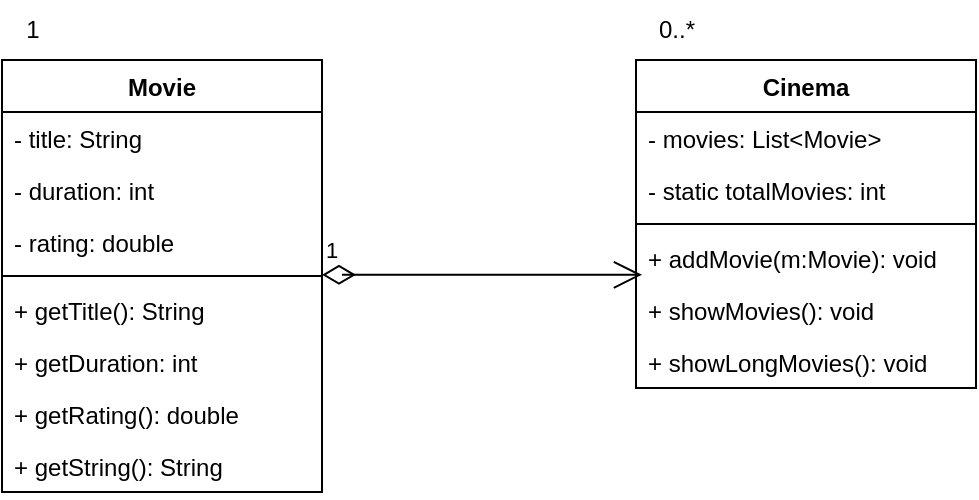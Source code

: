 <mxfile version="28.2.3">
  <diagram id="C5RBs43oDa-KdzZeNtuy" name="Page-1">
    <mxGraphModel dx="1113" dy="702" grid="1" gridSize="10" guides="1" tooltips="1" connect="1" arrows="1" fold="1" page="1" pageScale="1" pageWidth="827" pageHeight="1169" math="0" shadow="0">
      <root>
        <mxCell id="WIyWlLk6GJQsqaUBKTNV-0" />
        <mxCell id="WIyWlLk6GJQsqaUBKTNV-1" parent="WIyWlLk6GJQsqaUBKTNV-0" />
        <mxCell id="nOO4KMj9MV-lhFjr0z82-9" value="Movie" style="swimlane;fontStyle=1;align=center;verticalAlign=top;childLayout=stackLayout;horizontal=1;startSize=26;horizontalStack=0;resizeParent=1;resizeParentMax=0;resizeLast=0;collapsible=1;marginBottom=0;whiteSpace=wrap;html=1;" vertex="1" parent="WIyWlLk6GJQsqaUBKTNV-1">
          <mxGeometry x="340" y="400" width="160" height="216" as="geometry">
            <mxRectangle x="330" y="380" width="100" height="30" as="alternateBounds" />
          </mxGeometry>
        </mxCell>
        <mxCell id="nOO4KMj9MV-lhFjr0z82-10" value="- title: String" style="text;strokeColor=none;fillColor=none;align=left;verticalAlign=top;spacingLeft=4;spacingRight=4;overflow=hidden;rotatable=0;points=[[0,0.5],[1,0.5]];portConstraint=eastwest;whiteSpace=wrap;html=1;" vertex="1" parent="nOO4KMj9MV-lhFjr0z82-9">
          <mxGeometry y="26" width="160" height="26" as="geometry" />
        </mxCell>
        <mxCell id="nOO4KMj9MV-lhFjr0z82-14" value="- duration: int" style="text;strokeColor=none;fillColor=none;align=left;verticalAlign=top;spacingLeft=4;spacingRight=4;overflow=hidden;rotatable=0;points=[[0,0.5],[1,0.5]];portConstraint=eastwest;whiteSpace=wrap;html=1;" vertex="1" parent="nOO4KMj9MV-lhFjr0z82-9">
          <mxGeometry y="52" width="160" height="26" as="geometry" />
        </mxCell>
        <mxCell id="nOO4KMj9MV-lhFjr0z82-15" value="- rating: double" style="text;strokeColor=none;fillColor=none;align=left;verticalAlign=top;spacingLeft=4;spacingRight=4;overflow=hidden;rotatable=0;points=[[0,0.5],[1,0.5]];portConstraint=eastwest;whiteSpace=wrap;html=1;" vertex="1" parent="nOO4KMj9MV-lhFjr0z82-9">
          <mxGeometry y="78" width="160" height="26" as="geometry" />
        </mxCell>
        <mxCell id="nOO4KMj9MV-lhFjr0z82-11" value="" style="line;strokeWidth=1;fillColor=none;align=left;verticalAlign=middle;spacingTop=-1;spacingLeft=3;spacingRight=3;rotatable=0;labelPosition=right;points=[];portConstraint=eastwest;strokeColor=inherit;" vertex="1" parent="nOO4KMj9MV-lhFjr0z82-9">
          <mxGeometry y="104" width="160" height="8" as="geometry" />
        </mxCell>
        <mxCell id="nOO4KMj9MV-lhFjr0z82-12" value="+ getTitle(): String" style="text;strokeColor=none;fillColor=none;align=left;verticalAlign=top;spacingLeft=4;spacingRight=4;overflow=hidden;rotatable=0;points=[[0,0.5],[1,0.5]];portConstraint=eastwest;whiteSpace=wrap;html=1;" vertex="1" parent="nOO4KMj9MV-lhFjr0z82-9">
          <mxGeometry y="112" width="160" height="26" as="geometry" />
        </mxCell>
        <mxCell id="nOO4KMj9MV-lhFjr0z82-19" value="+ getDuration: int" style="text;strokeColor=none;fillColor=none;align=left;verticalAlign=top;spacingLeft=4;spacingRight=4;overflow=hidden;rotatable=0;points=[[0,0.5],[1,0.5]];portConstraint=eastwest;whiteSpace=wrap;html=1;" vertex="1" parent="nOO4KMj9MV-lhFjr0z82-9">
          <mxGeometry y="138" width="160" height="26" as="geometry" />
        </mxCell>
        <mxCell id="nOO4KMj9MV-lhFjr0z82-20" value="+ getRating(): double" style="text;strokeColor=none;fillColor=none;align=left;verticalAlign=top;spacingLeft=4;spacingRight=4;overflow=hidden;rotatable=0;points=[[0,0.5],[1,0.5]];portConstraint=eastwest;whiteSpace=wrap;html=1;" vertex="1" parent="nOO4KMj9MV-lhFjr0z82-9">
          <mxGeometry y="164" width="160" height="26" as="geometry" />
        </mxCell>
        <mxCell id="nOO4KMj9MV-lhFjr0z82-21" value="+ getString(): String" style="text;strokeColor=none;fillColor=none;align=left;verticalAlign=top;spacingLeft=4;spacingRight=4;overflow=hidden;rotatable=0;points=[[0,0.5],[1,0.5]];portConstraint=eastwest;whiteSpace=wrap;html=1;" vertex="1" parent="nOO4KMj9MV-lhFjr0z82-9">
          <mxGeometry y="190" width="160" height="26" as="geometry" />
        </mxCell>
        <mxCell id="nOO4KMj9MV-lhFjr0z82-22" value="Cinema" style="swimlane;fontStyle=1;align=center;verticalAlign=top;childLayout=stackLayout;horizontal=1;startSize=26;horizontalStack=0;resizeParent=1;resizeParentMax=0;resizeLast=0;collapsible=1;marginBottom=0;whiteSpace=wrap;html=1;" vertex="1" parent="WIyWlLk6GJQsqaUBKTNV-1">
          <mxGeometry x="657" y="400" width="170" height="164" as="geometry" />
        </mxCell>
        <mxCell id="nOO4KMj9MV-lhFjr0z82-23" value="- movies: List&amp;lt;Movie&amp;gt;" style="text;strokeColor=none;fillColor=none;align=left;verticalAlign=top;spacingLeft=4;spacingRight=4;overflow=hidden;rotatable=0;points=[[0,0.5],[1,0.5]];portConstraint=eastwest;whiteSpace=wrap;html=1;" vertex="1" parent="nOO4KMj9MV-lhFjr0z82-22">
          <mxGeometry y="26" width="170" height="26" as="geometry" />
        </mxCell>
        <mxCell id="nOO4KMj9MV-lhFjr0z82-26" value="- static totalMovies: int" style="text;strokeColor=none;fillColor=none;align=left;verticalAlign=top;spacingLeft=4;spacingRight=4;overflow=hidden;rotatable=0;points=[[0,0.5],[1,0.5]];portConstraint=eastwest;whiteSpace=wrap;html=1;" vertex="1" parent="nOO4KMj9MV-lhFjr0z82-22">
          <mxGeometry y="52" width="170" height="26" as="geometry" />
        </mxCell>
        <mxCell id="nOO4KMj9MV-lhFjr0z82-24" value="" style="line;strokeWidth=1;fillColor=none;align=left;verticalAlign=middle;spacingTop=-1;spacingLeft=3;spacingRight=3;rotatable=0;labelPosition=right;points=[];portConstraint=eastwest;strokeColor=inherit;" vertex="1" parent="nOO4KMj9MV-lhFjr0z82-22">
          <mxGeometry y="78" width="170" height="8" as="geometry" />
        </mxCell>
        <mxCell id="nOO4KMj9MV-lhFjr0z82-25" value="+ addMovie(m:Movie): void" style="text;strokeColor=none;fillColor=none;align=left;verticalAlign=top;spacingLeft=4;spacingRight=4;overflow=hidden;rotatable=0;points=[[0,0.5],[1,0.5]];portConstraint=eastwest;whiteSpace=wrap;html=1;" vertex="1" parent="nOO4KMj9MV-lhFjr0z82-22">
          <mxGeometry y="86" width="170" height="26" as="geometry" />
        </mxCell>
        <mxCell id="nOO4KMj9MV-lhFjr0z82-27" value="+ showMovies(): void" style="text;strokeColor=none;fillColor=none;align=left;verticalAlign=top;spacingLeft=4;spacingRight=4;overflow=hidden;rotatable=0;points=[[0,0.5],[1,0.5]];portConstraint=eastwest;whiteSpace=wrap;html=1;" vertex="1" parent="nOO4KMj9MV-lhFjr0z82-22">
          <mxGeometry y="112" width="170" height="26" as="geometry" />
        </mxCell>
        <mxCell id="nOO4KMj9MV-lhFjr0z82-28" value="+ showLongMovies(): void" style="text;strokeColor=none;fillColor=none;align=left;verticalAlign=top;spacingLeft=4;spacingRight=4;overflow=hidden;rotatable=0;points=[[0,0.5],[1,0.5]];portConstraint=eastwest;whiteSpace=wrap;html=1;" vertex="1" parent="nOO4KMj9MV-lhFjr0z82-22">
          <mxGeometry y="138" width="170" height="26" as="geometry" />
        </mxCell>
        <mxCell id="nOO4KMj9MV-lhFjr0z82-33" value="1" style="endArrow=open;html=1;endSize=12;startArrow=diamondThin;startSize=14;startFill=0;edgeStyle=orthogonalEdgeStyle;align=left;verticalAlign=bottom;rounded=0;" edge="1" parent="WIyWlLk6GJQsqaUBKTNV-1">
          <mxGeometry x="-1" y="3" relative="1" as="geometry">
            <mxPoint x="500" y="507.41" as="sourcePoint" />
            <mxPoint x="660" y="507.41" as="targetPoint" />
            <Array as="points">
              <mxPoint x="510" y="507.41" />
              <mxPoint x="510" y="507.41" />
            </Array>
          </mxGeometry>
        </mxCell>
        <mxCell id="nOO4KMj9MV-lhFjr0z82-34" value="1" style="text;html=1;align=center;verticalAlign=middle;resizable=0;points=[];autosize=1;strokeColor=none;fillColor=none;" vertex="1" parent="WIyWlLk6GJQsqaUBKTNV-1">
          <mxGeometry x="340" y="370" width="30" height="30" as="geometry" />
        </mxCell>
        <mxCell id="nOO4KMj9MV-lhFjr0z82-35" value="0..*" style="text;html=1;align=center;verticalAlign=middle;resizable=0;points=[];autosize=1;strokeColor=none;fillColor=none;" vertex="1" parent="WIyWlLk6GJQsqaUBKTNV-1">
          <mxGeometry x="657" y="370" width="40" height="30" as="geometry" />
        </mxCell>
      </root>
    </mxGraphModel>
  </diagram>
</mxfile>
